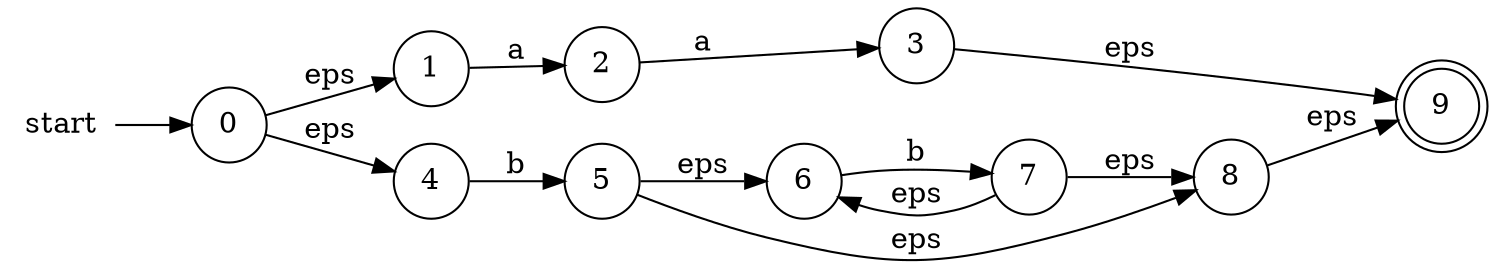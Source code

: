 digraph NFA{
  rankdir=LR;
  node [shape=circle];
  edge [color=black];
	0 -> 1[label=eps];
	1 -> 2[label=a];
	2 -> 3[label=a];
	3 -> 9[label=eps];
	0 -> 4[label=eps];
	4 -> 5[label=b];
	5 -> 6[label=eps];
	6 -> 7[label=b];
	7 -> 6[label=eps];
	7 -> 8[label=eps];
	8 -> 9[label=eps];
	5 -> 8[label=eps];
9 [shape=doublecircle];x [label= "start", shape=none,height=.0,width=.0];x -> 0;
}